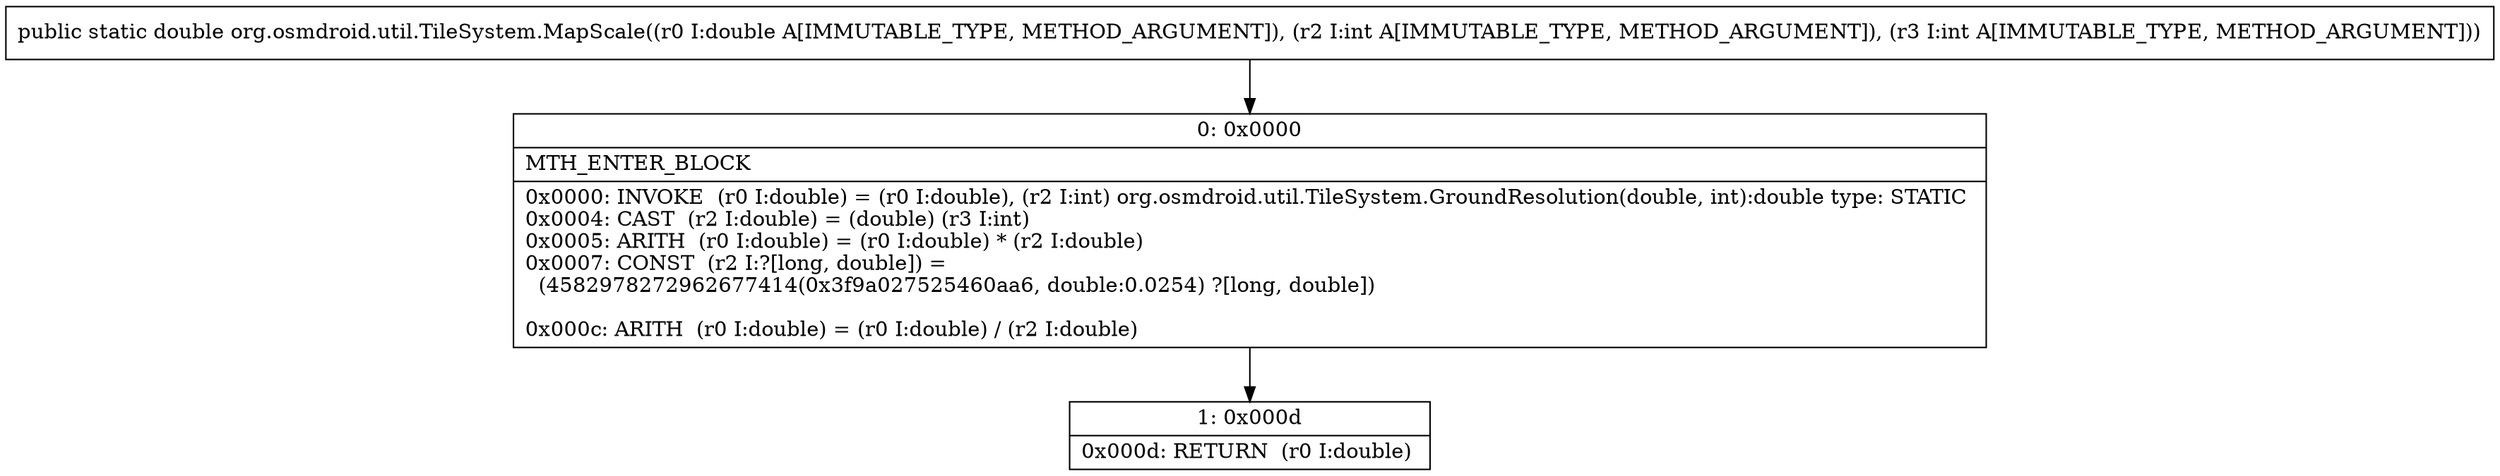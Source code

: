 digraph "CFG fororg.osmdroid.util.TileSystem.MapScale(DII)D" {
Node_0 [shape=record,label="{0\:\ 0x0000|MTH_ENTER_BLOCK\l|0x0000: INVOKE  (r0 I:double) = (r0 I:double), (r2 I:int) org.osmdroid.util.TileSystem.GroundResolution(double, int):double type: STATIC \l0x0004: CAST  (r2 I:double) = (double) (r3 I:int) \l0x0005: ARITH  (r0 I:double) = (r0 I:double) * (r2 I:double) \l0x0007: CONST  (r2 I:?[long, double]) = \l  (4582978272962677414(0x3f9a027525460aa6, double:0.0254) ?[long, double])\l \l0x000c: ARITH  (r0 I:double) = (r0 I:double) \/ (r2 I:double) \l}"];
Node_1 [shape=record,label="{1\:\ 0x000d|0x000d: RETURN  (r0 I:double) \l}"];
MethodNode[shape=record,label="{public static double org.osmdroid.util.TileSystem.MapScale((r0 I:double A[IMMUTABLE_TYPE, METHOD_ARGUMENT]), (r2 I:int A[IMMUTABLE_TYPE, METHOD_ARGUMENT]), (r3 I:int A[IMMUTABLE_TYPE, METHOD_ARGUMENT])) }"];
MethodNode -> Node_0;
Node_0 -> Node_1;
}

